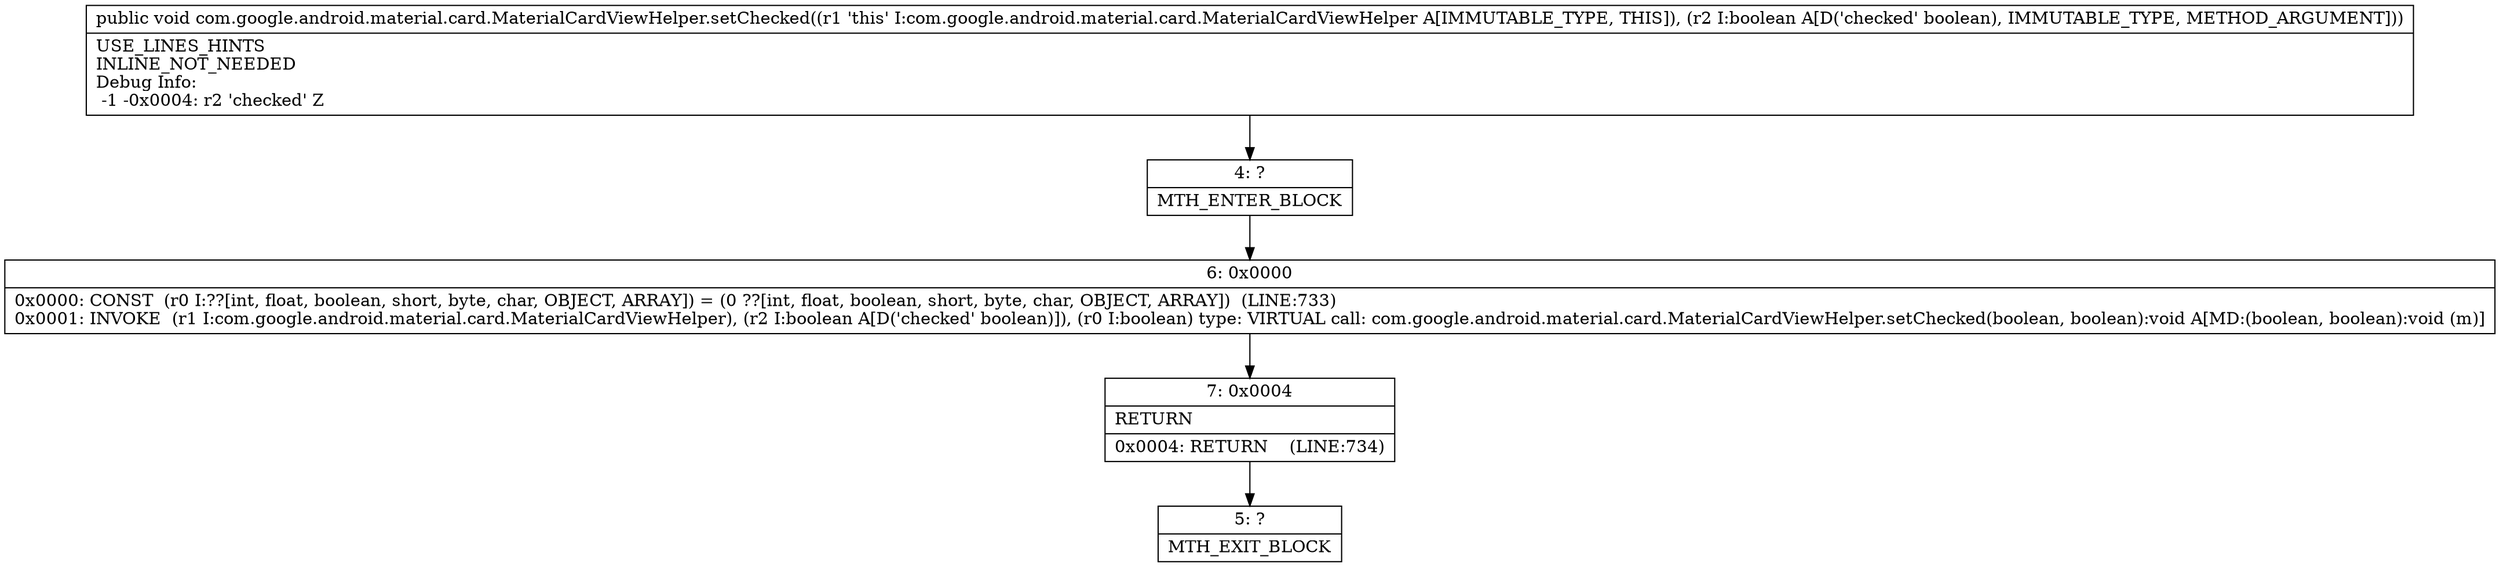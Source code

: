 digraph "CFG forcom.google.android.material.card.MaterialCardViewHelper.setChecked(Z)V" {
Node_4 [shape=record,label="{4\:\ ?|MTH_ENTER_BLOCK\l}"];
Node_6 [shape=record,label="{6\:\ 0x0000|0x0000: CONST  (r0 I:??[int, float, boolean, short, byte, char, OBJECT, ARRAY]) = (0 ??[int, float, boolean, short, byte, char, OBJECT, ARRAY])  (LINE:733)\l0x0001: INVOKE  (r1 I:com.google.android.material.card.MaterialCardViewHelper), (r2 I:boolean A[D('checked' boolean)]), (r0 I:boolean) type: VIRTUAL call: com.google.android.material.card.MaterialCardViewHelper.setChecked(boolean, boolean):void A[MD:(boolean, boolean):void (m)]\l}"];
Node_7 [shape=record,label="{7\:\ 0x0004|RETURN\l|0x0004: RETURN    (LINE:734)\l}"];
Node_5 [shape=record,label="{5\:\ ?|MTH_EXIT_BLOCK\l}"];
MethodNode[shape=record,label="{public void com.google.android.material.card.MaterialCardViewHelper.setChecked((r1 'this' I:com.google.android.material.card.MaterialCardViewHelper A[IMMUTABLE_TYPE, THIS]), (r2 I:boolean A[D('checked' boolean), IMMUTABLE_TYPE, METHOD_ARGUMENT]))  | USE_LINES_HINTS\lINLINE_NOT_NEEDED\lDebug Info:\l  \-1 \-0x0004: r2 'checked' Z\l}"];
MethodNode -> Node_4;Node_4 -> Node_6;
Node_6 -> Node_7;
Node_7 -> Node_5;
}

